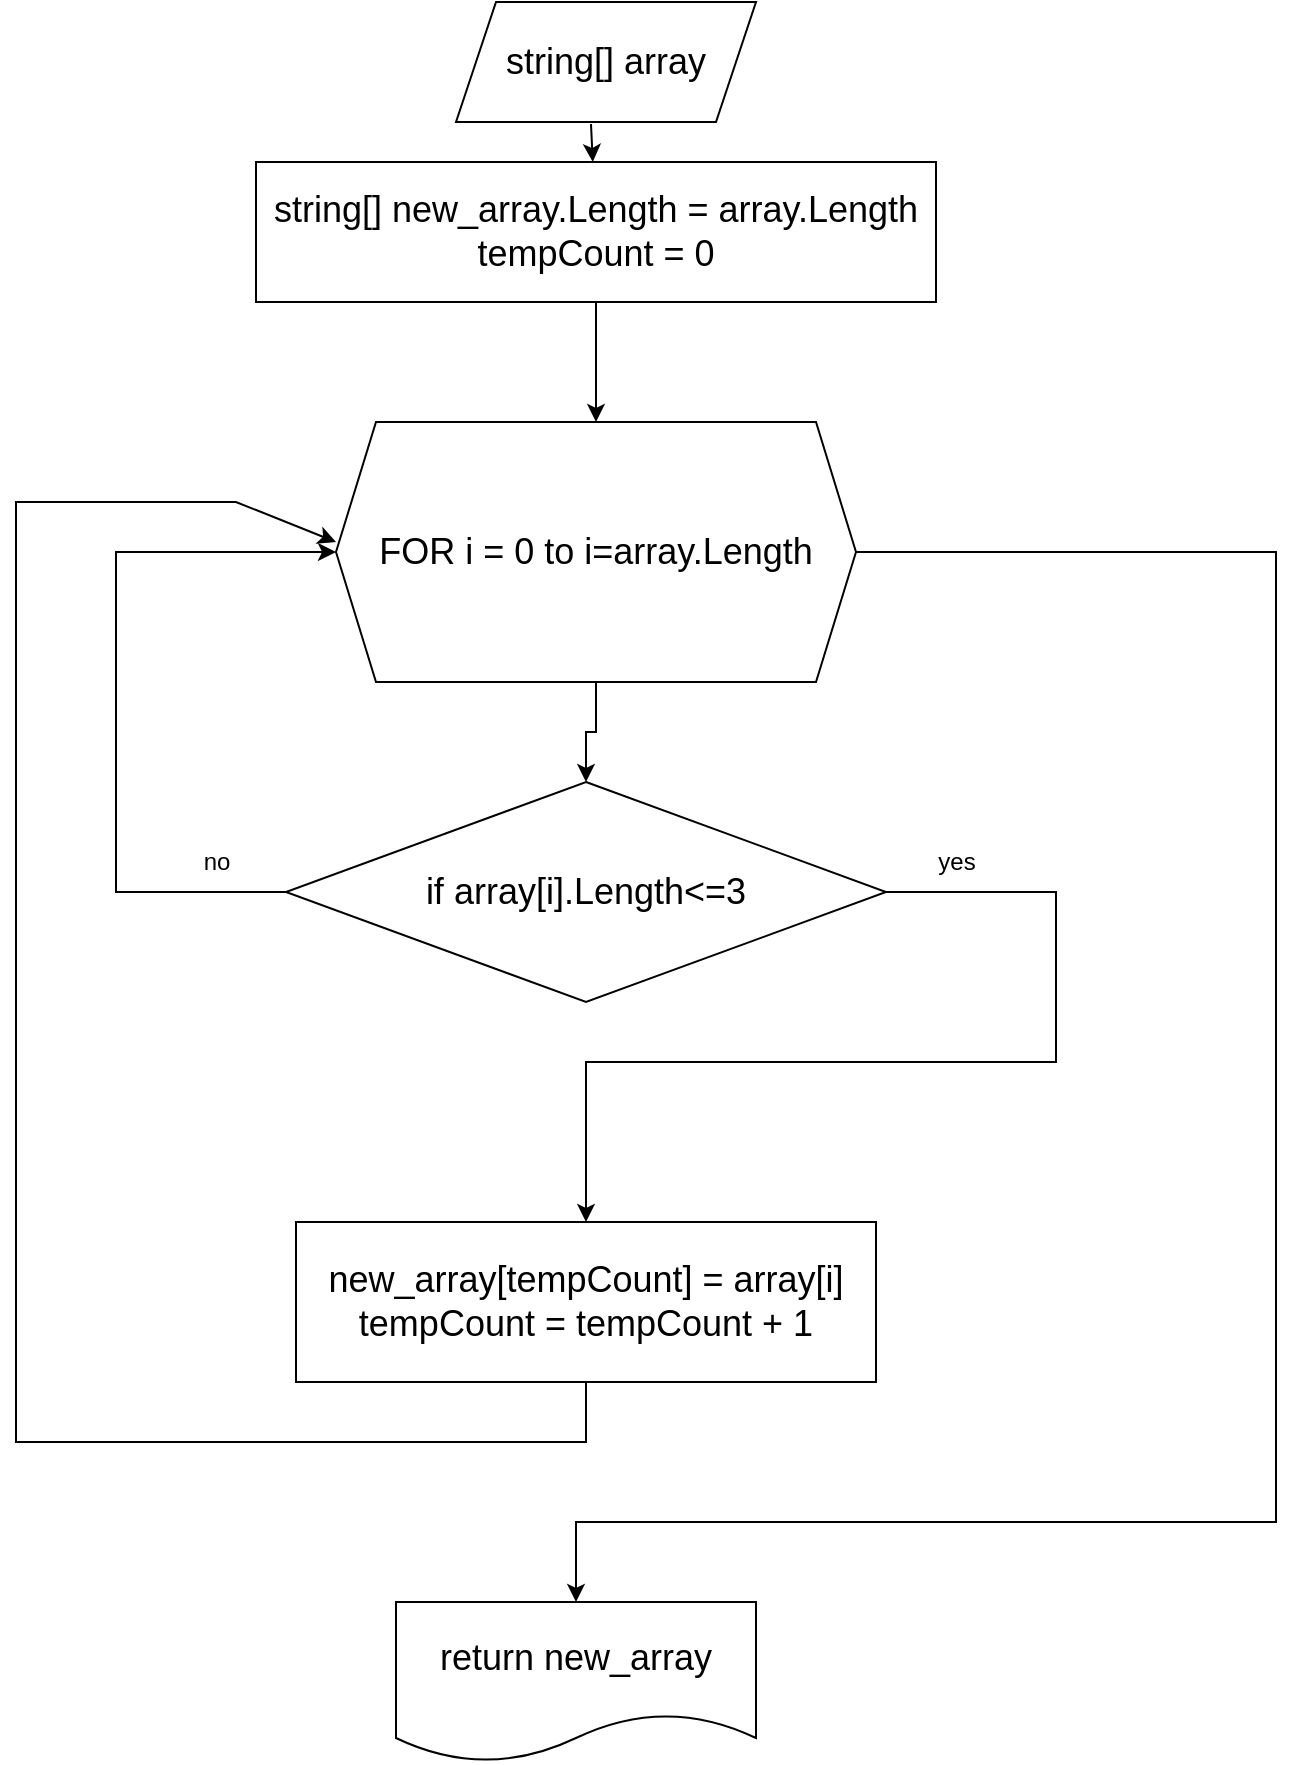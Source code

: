 <mxfile version="20.7.4" type="device"><diagram id="C5RBs43oDa-KdzZeNtuy" name="Page-1"><mxGraphModel dx="1418" dy="828" grid="1" gridSize="10" guides="1" tooltips="1" connect="1" arrows="1" fold="1" page="1" pageScale="1" pageWidth="827" pageHeight="1169" math="0" shadow="0"><root><mxCell id="WIyWlLk6GJQsqaUBKTNV-0"/><mxCell id="WIyWlLk6GJQsqaUBKTNV-1" parent="WIyWlLk6GJQsqaUBKTNV-0"/><mxCell id="bhLpIqkDXR3B_8J6yW7A-0" value="&lt;font style=&quot;font-size: 18px;&quot;&gt;string[] array&lt;/font&gt;" style="shape=parallelogram;perimeter=parallelogramPerimeter;whiteSpace=wrap;html=1;fixedSize=1;" parent="WIyWlLk6GJQsqaUBKTNV-1" vertex="1"><mxGeometry x="300" y="160" width="150" height="60" as="geometry"/></mxCell><mxCell id="bhLpIqkDXR3B_8J6yW7A-1" value="&lt;font style=&quot;font-size: 18px;&quot;&gt;string[] new_array.Length = array.Length&lt;br&gt;tempCount = 0&lt;/font&gt;" style="rounded=0;whiteSpace=wrap;html=1;" parent="WIyWlLk6GJQsqaUBKTNV-1" vertex="1"><mxGeometry x="200" y="240" width="340" height="70" as="geometry"/></mxCell><mxCell id="bhLpIqkDXR3B_8J6yW7A-8" style="edgeStyle=orthogonalEdgeStyle;rounded=0;orthogonalLoop=1;jettySize=auto;html=1;exitX=0.5;exitY=1;exitDx=0;exitDy=0;entryX=0.5;entryY=0;entryDx=0;entryDy=0;" parent="WIyWlLk6GJQsqaUBKTNV-1" source="bhLpIqkDXR3B_8J6yW7A-2" target="bhLpIqkDXR3B_8J6yW7A-5" edge="1"><mxGeometry relative="1" as="geometry"/></mxCell><mxCell id="bhLpIqkDXR3B_8J6yW7A-2" value="&lt;font style=&quot;font-size: 18px;&quot;&gt;FOR i = 0 to i=array.Length&lt;/font&gt;" style="shape=hexagon;perimeter=hexagonPerimeter2;whiteSpace=wrap;html=1;fixedSize=1;" parent="WIyWlLk6GJQsqaUBKTNV-1" vertex="1"><mxGeometry x="240" y="370" width="260" height="130" as="geometry"/></mxCell><mxCell id="bhLpIqkDXR3B_8J6yW7A-3" value="" style="endArrow=classic;html=1;rounded=0;exitX=0.45;exitY=1.017;exitDx=0;exitDy=0;exitPerimeter=0;" parent="WIyWlLk6GJQsqaUBKTNV-1" source="bhLpIqkDXR3B_8J6yW7A-0" target="bhLpIqkDXR3B_8J6yW7A-1" edge="1"><mxGeometry width="50" height="50" relative="1" as="geometry"><mxPoint x="560" y="450" as="sourcePoint"/><mxPoint x="610" y="400" as="targetPoint"/></mxGeometry></mxCell><mxCell id="bhLpIqkDXR3B_8J6yW7A-4" value="" style="endArrow=classic;html=1;rounded=0;exitX=0.5;exitY=1;exitDx=0;exitDy=0;" parent="WIyWlLk6GJQsqaUBKTNV-1" source="bhLpIqkDXR3B_8J6yW7A-1" edge="1"><mxGeometry width="50" height="50" relative="1" as="geometry"><mxPoint x="340" y="350" as="sourcePoint"/><mxPoint x="370" y="370" as="targetPoint"/></mxGeometry></mxCell><mxCell id="bhLpIqkDXR3B_8J6yW7A-5" value="&lt;font style=&quot;font-size: 18px;&quot;&gt;if array[i].Length&amp;lt;=3&lt;/font&gt;" style="rhombus;whiteSpace=wrap;html=1;" parent="WIyWlLk6GJQsqaUBKTNV-1" vertex="1"><mxGeometry x="215" y="550" width="300" height="110" as="geometry"/></mxCell><mxCell id="bhLpIqkDXR3B_8J6yW7A-10" value="" style="endArrow=classic;html=1;rounded=0;exitX=0;exitY=0.5;exitDx=0;exitDy=0;entryX=0;entryY=0.5;entryDx=0;entryDy=0;" parent="WIyWlLk6GJQsqaUBKTNV-1" source="bhLpIqkDXR3B_8J6yW7A-5" target="bhLpIqkDXR3B_8J6yW7A-2" edge="1"><mxGeometry width="50" height="50" relative="1" as="geometry"><mxPoint x="560" y="450" as="sourcePoint"/><mxPoint x="610" y="400" as="targetPoint"/><Array as="points"><mxPoint x="130" y="605"/><mxPoint x="130" y="435"/></Array></mxGeometry></mxCell><mxCell id="bhLpIqkDXR3B_8J6yW7A-11" value="no" style="text;html=1;align=center;verticalAlign=middle;resizable=0;points=[];autosize=1;strokeColor=none;fillColor=none;" parent="WIyWlLk6GJQsqaUBKTNV-1" vertex="1"><mxGeometry x="160" y="575" width="40" height="30" as="geometry"/></mxCell><mxCell id="bhLpIqkDXR3B_8J6yW7A-12" value="&lt;font style=&quot;font-size: 18px;&quot;&gt;new_array[tempCount] = array[i]&lt;br&gt;tempCount = tempCount + 1&lt;/font&gt;" style="rounded=0;whiteSpace=wrap;html=1;" parent="WIyWlLk6GJQsqaUBKTNV-1" vertex="1"><mxGeometry x="220" y="770" width="290" height="80" as="geometry"/></mxCell><mxCell id="bhLpIqkDXR3B_8J6yW7A-13" value="" style="endArrow=classic;html=1;rounded=0;exitX=1;exitY=0.5;exitDx=0;exitDy=0;entryX=0.5;entryY=0;entryDx=0;entryDy=0;" parent="WIyWlLk6GJQsqaUBKTNV-1" source="bhLpIqkDXR3B_8J6yW7A-5" target="bhLpIqkDXR3B_8J6yW7A-12" edge="1"><mxGeometry width="50" height="50" relative="1" as="geometry"><mxPoint x="510" y="640" as="sourcePoint"/><mxPoint x="560" y="590" as="targetPoint"/><Array as="points"><mxPoint x="600" y="605"/><mxPoint x="600" y="690"/><mxPoint x="470" y="690"/><mxPoint x="365" y="690"/></Array></mxGeometry></mxCell><mxCell id="bhLpIqkDXR3B_8J6yW7A-14" value="yes" style="text;html=1;align=center;verticalAlign=middle;resizable=0;points=[];autosize=1;strokeColor=none;fillColor=none;" parent="WIyWlLk6GJQsqaUBKTNV-1" vertex="1"><mxGeometry x="530" y="575" width="40" height="30" as="geometry"/></mxCell><mxCell id="bhLpIqkDXR3B_8J6yW7A-15" value="" style="endArrow=classic;html=1;rounded=0;fontSize=18;exitX=0.5;exitY=1;exitDx=0;exitDy=0;" parent="WIyWlLk6GJQsqaUBKTNV-1" source="bhLpIqkDXR3B_8J6yW7A-12" edge="1"><mxGeometry width="50" height="50" relative="1" as="geometry"><mxPoint x="560" y="520" as="sourcePoint"/><mxPoint x="240" y="430" as="targetPoint"/><Array as="points"><mxPoint x="365" y="880"/><mxPoint x="80" y="880"/><mxPoint x="80" y="410"/><mxPoint x="190" y="410"/></Array></mxGeometry></mxCell><mxCell id="bhLpIqkDXR3B_8J6yW7A-16" value="return new_array" style="shape=document;whiteSpace=wrap;html=1;boundedLbl=1;fontSize=18;" parent="WIyWlLk6GJQsqaUBKTNV-1" vertex="1"><mxGeometry x="270" y="960" width="180" height="80" as="geometry"/></mxCell><mxCell id="bhLpIqkDXR3B_8J6yW7A-17" value="" style="endArrow=classic;html=1;rounded=0;fontSize=18;exitX=1;exitY=0.5;exitDx=0;exitDy=0;entryX=0.5;entryY=0;entryDx=0;entryDy=0;" parent="WIyWlLk6GJQsqaUBKTNV-1" source="bhLpIqkDXR3B_8J6yW7A-2" target="bhLpIqkDXR3B_8J6yW7A-16" edge="1"><mxGeometry width="50" height="50" relative="1" as="geometry"><mxPoint x="560" y="720" as="sourcePoint"/><mxPoint x="610" y="670" as="targetPoint"/><Array as="points"><mxPoint x="710" y="435"/><mxPoint x="710" y="760"/><mxPoint x="710" y="920"/><mxPoint x="360" y="920"/></Array></mxGeometry></mxCell></root></mxGraphModel></diagram></mxfile>